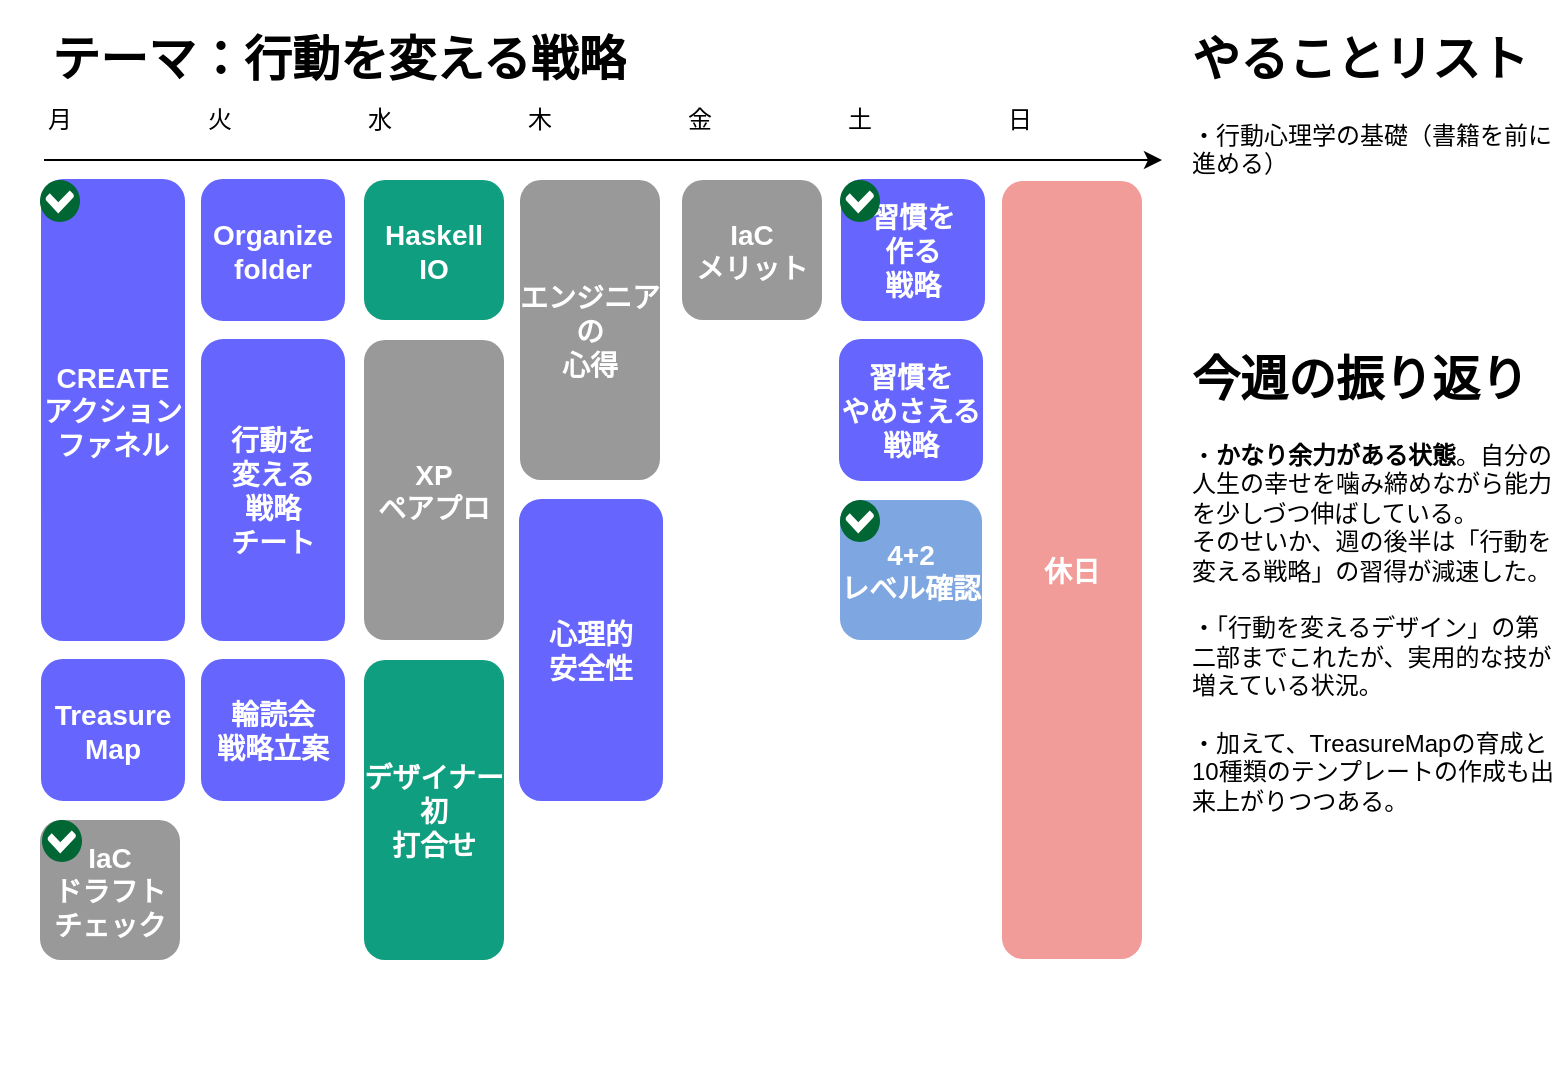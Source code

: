 <mxfile version="22.1.11" type="github">
  <diagram name="20231222" id="fWnAwtYzaFjnDb0Ai4UA">
    <mxGraphModel dx="1434" dy="818" grid="1" gridSize="10" guides="1" tooltips="1" connect="1" arrows="1" fold="1" page="1" pageScale="1" pageWidth="827" pageHeight="1169" math="0" shadow="0">
      <root>
        <mxCell id="0" />
        <mxCell id="1" parent="0" />
        <mxCell id="0SGao8oZKVO_nWCi-jgn-1" value="火" style="text;html=1;strokeColor=none;fillColor=none;align=center;verticalAlign=middle;whiteSpace=wrap;rounded=0;shadow=0;" vertex="1" parent="1">
          <mxGeometry x="99" y="75" width="60" height="30" as="geometry" />
        </mxCell>
        <mxCell id="0SGao8oZKVO_nWCi-jgn-2" value="水" style="text;html=1;strokeColor=none;fillColor=none;align=center;verticalAlign=middle;whiteSpace=wrap;rounded=0;shadow=0;" vertex="1" parent="1">
          <mxGeometry x="179" y="75" width="60" height="30" as="geometry" />
        </mxCell>
        <mxCell id="0SGao8oZKVO_nWCi-jgn-3" value="木" style="text;html=1;strokeColor=none;fillColor=none;align=center;verticalAlign=middle;whiteSpace=wrap;rounded=0;shadow=0;" vertex="1" parent="1">
          <mxGeometry x="259" y="75" width="60" height="30" as="geometry" />
        </mxCell>
        <mxCell id="0SGao8oZKVO_nWCi-jgn-4" value="金" style="text;html=1;strokeColor=none;fillColor=none;align=center;verticalAlign=middle;whiteSpace=wrap;rounded=0;shadow=0;" vertex="1" parent="1">
          <mxGeometry x="339" y="75" width="60" height="30" as="geometry" />
        </mxCell>
        <mxCell id="0SGao8oZKVO_nWCi-jgn-5" value="土" style="text;html=1;strokeColor=none;fillColor=none;align=center;verticalAlign=middle;whiteSpace=wrap;rounded=0;shadow=0;" vertex="1" parent="1">
          <mxGeometry x="419" y="75" width="60" height="30" as="geometry" />
        </mxCell>
        <mxCell id="0SGao8oZKVO_nWCi-jgn-6" value="日" style="text;html=1;strokeColor=none;fillColor=none;align=center;verticalAlign=middle;whiteSpace=wrap;rounded=0;shadow=0;" vertex="1" parent="1">
          <mxGeometry x="499" y="75" width="60" height="30" as="geometry" />
        </mxCell>
        <mxCell id="0SGao8oZKVO_nWCi-jgn-7" value="月" style="text;html=1;strokeColor=none;fillColor=none;align=center;verticalAlign=middle;whiteSpace=wrap;rounded=0;shadow=0;" vertex="1" parent="1">
          <mxGeometry x="19" y="75" width="60" height="30" as="geometry" />
        </mxCell>
        <mxCell id="0SGao8oZKVO_nWCi-jgn-8" value="&lt;h1&gt;テーマ：行動を変える戦略&lt;/h1&gt;" style="text;html=1;strokeColor=none;fillColor=none;spacing=5;spacingTop=-20;whiteSpace=wrap;overflow=hidden;rounded=0;shadow=0;" vertex="1" parent="1">
          <mxGeometry x="40" y="40" width="480" height="40" as="geometry" />
        </mxCell>
        <mxCell id="0SGao8oZKVO_nWCi-jgn-9" value="" style="endArrow=classic;html=1;rounded=0;shadow=0;" edge="1" parent="1">
          <mxGeometry width="50" height="50" relative="1" as="geometry">
            <mxPoint x="41" y="110" as="sourcePoint" />
            <mxPoint x="600" y="110" as="targetPoint" />
          </mxGeometry>
        </mxCell>
        <mxCell id="0SGao8oZKVO_nWCi-jgn-10" value="&lt;h1&gt;今週の振り返り&lt;/h1&gt;・&lt;b&gt;かなり余力がある状態&lt;/b&gt;。自分の人生の幸せを噛み締めながら能力を少しづつ伸ばしている。&lt;br&gt;そのせいか、週の後半は「行動を変える戦略」の習得が減速した。&lt;br&gt;&lt;br&gt;・「行動を変えるデザイン」の第二部までこれたが、実用的な技が増えている状況。&lt;br&gt;&lt;br&gt;・加えて、TreasureMapの育成と10種類のテンプレートの作成も出来上がりつつある。&lt;br&gt;&lt;span style=&quot;background-color: initial;&quot;&gt;&lt;br&gt;&lt;/span&gt;" style="text;html=1;strokeColor=none;fillColor=none;spacing=5;spacingTop=-20;whiteSpace=wrap;overflow=hidden;rounded=0;shadow=0;" vertex="1" parent="1">
          <mxGeometry x="610" y="200" width="190" height="370" as="geometry" />
        </mxCell>
        <mxCell id="0SGao8oZKVO_nWCi-jgn-11" value="&lt;h1&gt;&lt;/h1&gt;&lt;h1 style=&quot;border-color: var(--border-color);&quot;&gt;やることリスト&lt;/h1&gt;・行動心理学の基礎（書籍を前に進める）&lt;br&gt;" style="text;html=1;strokeColor=none;fillColor=none;spacing=5;spacingTop=-20;whiteSpace=wrap;overflow=hidden;rounded=0;shadow=0;" vertex="1" parent="1">
          <mxGeometry x="610" y="40" width="190" height="160" as="geometry" />
        </mxCell>
        <mxCell id="0SGao8oZKVO_nWCi-jgn-12" value="CREATE&#xa;アクション&#xa;ファネル" style="rounded=1;fillColor=#6666FF;strokeColor=#6666FF;shadow=0;gradientColor=none;fontStyle=1;fontColor=#FFFFFF;fontSize=14;" vertex="1" parent="1">
          <mxGeometry x="40" y="120" width="71" height="230" as="geometry" />
        </mxCell>
        <mxCell id="0SGao8oZKVO_nWCi-jgn-13" value="" style="shadow=0;dashed=0;html=1;strokeColor=none;fillColor=#006633;labelPosition=center;verticalLabelPosition=bottom;verticalAlign=top;align=center;outlineConnect=0;shape=mxgraph.veeam.checked;" vertex="1" parent="1">
          <mxGeometry x="39" y="120" width="20" height="21" as="geometry" />
        </mxCell>
        <mxCell id="0SGao8oZKVO_nWCi-jgn-14" value="Treasure&#xa;Map" style="rounded=1;fillColor=#6666FF;strokeColor=#6666FF;shadow=0;gradientColor=none;fontStyle=1;fontColor=#FFFFFF;fontSize=14;" vertex="1" parent="1">
          <mxGeometry x="40" y="360" width="71" height="70" as="geometry" />
        </mxCell>
        <mxCell id="0SGao8oZKVO_nWCi-jgn-15" value="IaC&#xa;ドラフト&#xa;チェック" style="rounded=1;fillColor=#999999;strokeColor=none;shadow=0;gradientColor=none;fontStyle=1;fontColor=#FFFFFF;fontSize=14;" vertex="1" parent="1">
          <mxGeometry x="39" y="440" width="70" height="70" as="geometry" />
        </mxCell>
        <mxCell id="0SGao8oZKVO_nWCi-jgn-16" value="行動を&#xa;変える&#xa;戦略&#xa;チート" style="rounded=1;fillColor=#6666FF;strokeColor=#6666FF;shadow=0;gradientColor=none;fontStyle=1;fontColor=#FFFFFF;fontSize=14;" vertex="1" parent="1">
          <mxGeometry x="120" y="200" width="71" height="150" as="geometry" />
        </mxCell>
        <mxCell id="0SGao8oZKVO_nWCi-jgn-17" value="" style="shadow=0;dashed=0;html=1;strokeColor=none;fillColor=#006633;labelPosition=center;verticalLabelPosition=bottom;verticalAlign=top;align=center;outlineConnect=0;shape=mxgraph.veeam.checked;" vertex="1" parent="1">
          <mxGeometry x="40" y="440" width="20" height="21" as="geometry" />
        </mxCell>
        <mxCell id="0SGao8oZKVO_nWCi-jgn-18" value="Organize&#xa;folder" style="rounded=1;fillColor=#6666FF;strokeColor=#6666FF;shadow=0;gradientColor=none;fontStyle=1;fontColor=#FFFFFF;fontSize=14;" vertex="1" parent="1">
          <mxGeometry x="120" y="120" width="71" height="70" as="geometry" />
        </mxCell>
        <mxCell id="0SGao8oZKVO_nWCi-jgn-19" value="輪読会&#xa;戦略立案" style="rounded=1;fillColor=#6666FF;strokeColor=#6666FF;shadow=0;gradientColor=none;fontStyle=1;fontColor=#FFFFFF;fontSize=14;" vertex="1" parent="1">
          <mxGeometry x="120" y="360" width="71" height="70" as="geometry" />
        </mxCell>
        <mxCell id="0SGao8oZKVO_nWCi-jgn-20" value="Haskell&#xa;IO" style="rounded=1;fillColor=#109e81;strokeColor=none;shadow=0;gradientColor=none;fontStyle=1;fontColor=#FFFFFF;fontSize=14;" vertex="1" parent="1">
          <mxGeometry x="201" y="120" width="70" height="70" as="geometry" />
        </mxCell>
        <mxCell id="0SGao8oZKVO_nWCi-jgn-21" value="XP&#xa;ペアプロ" style="rounded=1;fillColor=#999999;strokeColor=none;shadow=0;gradientColor=none;fontStyle=1;fontColor=#FFFFFF;fontSize=14;" vertex="1" parent="1">
          <mxGeometry x="201" y="200" width="70" height="150" as="geometry" />
        </mxCell>
        <mxCell id="0SGao8oZKVO_nWCi-jgn-22" value="デザイナー&#xa;初&#xa;打合せ" style="rounded=1;fillColor=#109e81;strokeColor=none;shadow=0;gradientColor=none;fontStyle=1;fontColor=#FFFFFF;fontSize=14;" vertex="1" parent="1">
          <mxGeometry x="201" y="360" width="70" height="150" as="geometry" />
        </mxCell>
        <mxCell id="0SGao8oZKVO_nWCi-jgn-23" value="エンジニア&#xa;の&#xa;心得" style="rounded=1;fillColor=#999999;strokeColor=none;shadow=0;gradientColor=none;fontStyle=1;fontColor=#FFFFFF;fontSize=14;" vertex="1" parent="1">
          <mxGeometry x="279" y="120" width="70" height="150" as="geometry" />
        </mxCell>
        <mxCell id="0SGao8oZKVO_nWCi-jgn-24" value="心理的&#xa;安全性" style="rounded=1;fillColor=#6666FF;strokeColor=#6666FF;shadow=0;gradientColor=none;fontStyle=1;fontColor=#FFFFFF;fontSize=14;" vertex="1" parent="1">
          <mxGeometry x="279" y="280" width="71" height="150" as="geometry" />
        </mxCell>
        <mxCell id="0SGao8oZKVO_nWCi-jgn-25" value="IaC&#xa;メリット" style="rounded=1;fillColor=#999999;strokeColor=none;shadow=0;gradientColor=none;fontStyle=1;fontColor=#FFFFFF;fontSize=14;" vertex="1" parent="1">
          <mxGeometry x="360" y="120" width="70" height="70" as="geometry" />
        </mxCell>
        <mxCell id="0SGao8oZKVO_nWCi-jgn-26" value="習慣を&#xa;作る&#xa;戦略" style="rounded=1;fillColor=#6666FF;strokeColor=#6666FF;shadow=0;gradientColor=none;fontStyle=1;fontColor=#FFFFFF;fontSize=14;" vertex="1" parent="1">
          <mxGeometry x="440" y="120" width="71" height="70" as="geometry" />
        </mxCell>
        <mxCell id="0SGao8oZKVO_nWCi-jgn-27" value="" style="shadow=0;dashed=0;html=1;strokeColor=none;fillColor=#006633;labelPosition=center;verticalLabelPosition=bottom;verticalAlign=top;align=center;outlineConnect=0;shape=mxgraph.veeam.checked;" vertex="1" parent="1">
          <mxGeometry x="439" y="120" width="20" height="21" as="geometry" />
        </mxCell>
        <mxCell id="0SGao8oZKVO_nWCi-jgn-28" value="習慣を&#xa;やめさえる&#xa;戦略" style="rounded=1;fillColor=#6666FF;strokeColor=#6666FF;shadow=0;gradientColor=none;fontStyle=1;fontColor=#FFFFFF;fontSize=14;" vertex="1" parent="1">
          <mxGeometry x="439" y="200" width="71" height="70" as="geometry" />
        </mxCell>
        <mxCell id="0SGao8oZKVO_nWCi-jgn-29" value="4+2&#xa;レベル確認" style="rounded=1;fillColor=#7EA6E0;strokeColor=none;shadow=0;gradientColor=none;fontStyle=1;fontColor=#FFFFFF;fontSize=14;" vertex="1" parent="1">
          <mxGeometry x="439" y="280" width="71" height="70" as="geometry" />
        </mxCell>
        <mxCell id="0SGao8oZKVO_nWCi-jgn-30" value="" style="shadow=0;dashed=0;html=1;strokeColor=none;fillColor=#006633;labelPosition=center;verticalLabelPosition=bottom;verticalAlign=top;align=center;outlineConnect=0;shape=mxgraph.veeam.checked;" vertex="1" parent="1">
          <mxGeometry x="439" y="280" width="20" height="21" as="geometry" />
        </mxCell>
        <mxCell id="0SGao8oZKVO_nWCi-jgn-31" value="休日" style="rounded=1;fillColor=#F19C99;strokeColor=none;shadow=0;gradientColor=none;fontStyle=1;fontColor=#FFFFFF;fontSize=14;" vertex="1" parent="1">
          <mxGeometry x="520" y="120.5" width="70" height="389" as="geometry" />
        </mxCell>
      </root>
    </mxGraphModel>
  </diagram>
</mxfile>
